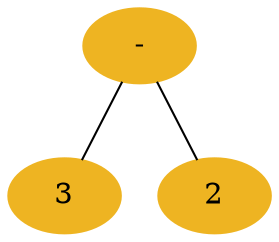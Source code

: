graph {
  size="7,5";
  node [color=goldenrod2, style=filled];
  0 [label="-"];
  0 -- 2;
  0 -- 1;
  2 [label="3"];
  1 [label="2"];
}